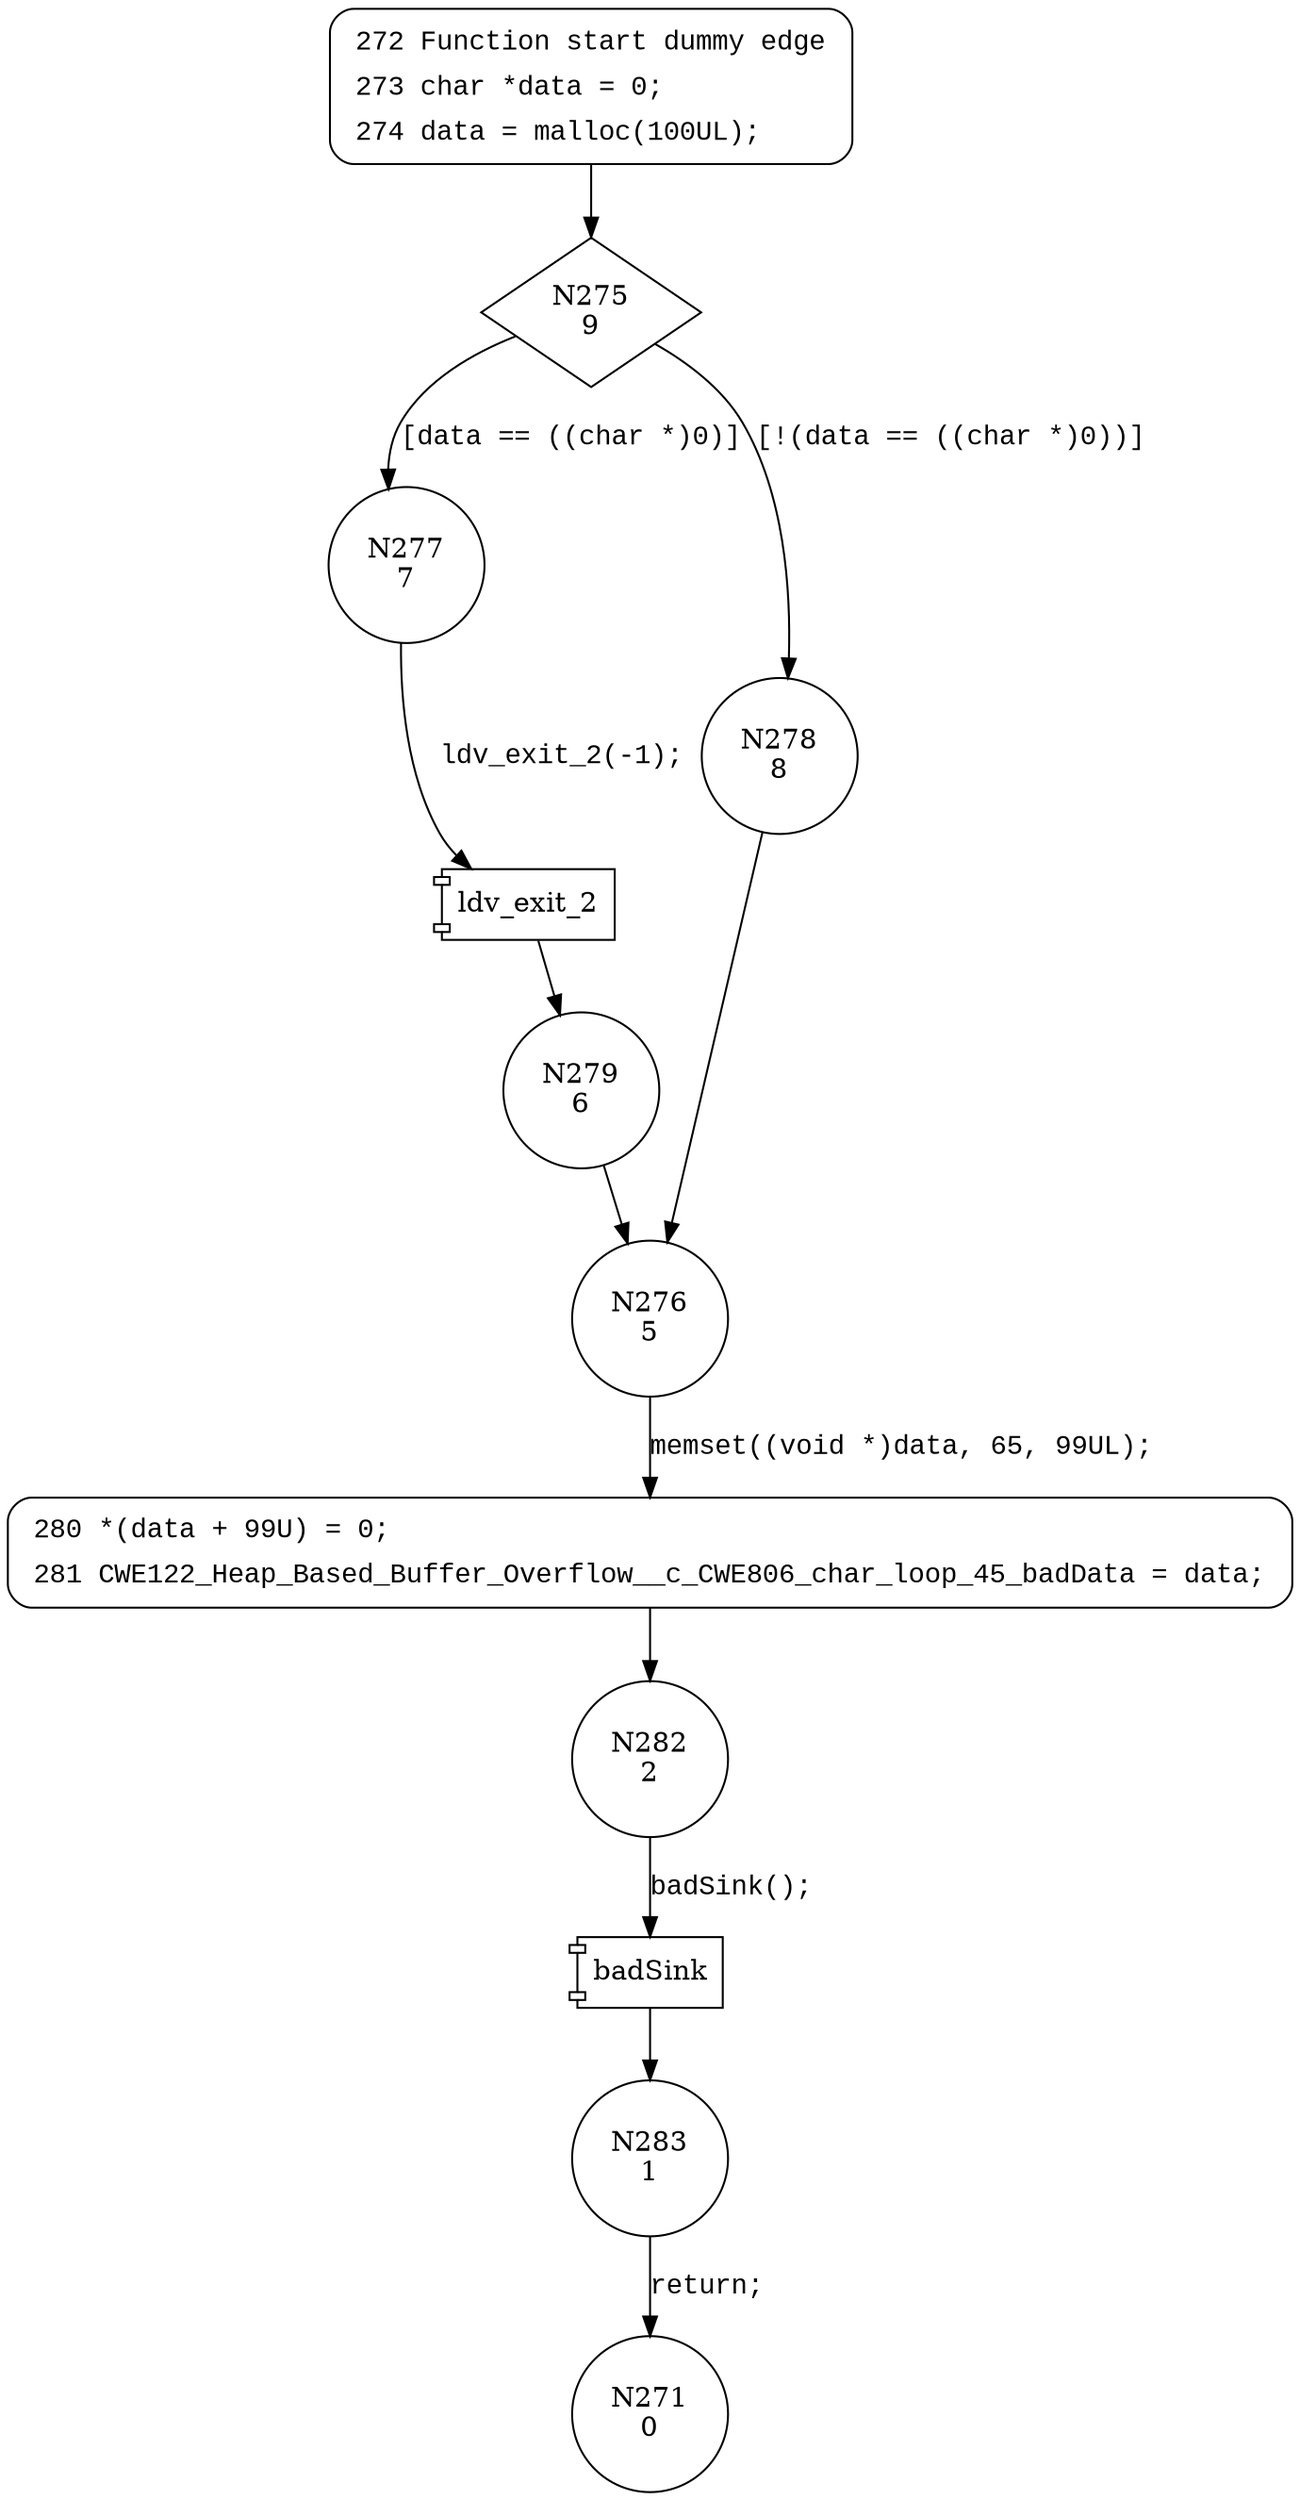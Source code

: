 digraph CWE122_Heap_Based_Buffer_Overflow__c_CWE806_char_loop_45_bad {
275 [shape="diamond" label="N275\n9"]
277 [shape="circle" label="N277\n7"]
278 [shape="circle" label="N278\n8"]
276 [shape="circle" label="N276\n5"]
280 [shape="circle" label="N280\n4"]
282 [shape="circle" label="N282\n2"]
283 [shape="circle" label="N283\n1"]
279 [shape="circle" label="N279\n6"]
271 [shape="circle" label="N271\n0"]
272 [style="filled,bold" penwidth="1" fillcolor="white" fontname="Courier New" shape="Mrecord" label=<<table border="0" cellborder="0" cellpadding="3" bgcolor="white"><tr><td align="right">272</td><td align="left">Function start dummy edge</td></tr><tr><td align="right">273</td><td align="left">char *data = 0;</td></tr><tr><td align="right">274</td><td align="left">data = malloc(100UL);</td></tr></table>>]
272 -> 275[label=""]
280 [style="filled,bold" penwidth="1" fillcolor="white" fontname="Courier New" shape="Mrecord" label=<<table border="0" cellborder="0" cellpadding="3" bgcolor="white"><tr><td align="right">280</td><td align="left">*(data + 99U) = 0;</td></tr><tr><td align="right">281</td><td align="left">CWE122_Heap_Based_Buffer_Overflow__c_CWE806_char_loop_45_badData = data;</td></tr></table>>]
280 -> 282[label=""]
275 -> 277 [label="[data == ((char *)0)]" fontname="Courier New"]
275 -> 278 [label="[!(data == ((char *)0))]" fontname="Courier New"]
276 -> 280 [label="memset((void *)data, 65, 99UL);" fontname="Courier New"]
100015 [shape="component" label="badSink"]
282 -> 100015 [label="badSink();" fontname="Courier New"]
100015 -> 283 [label="" fontname="Courier New"]
100016 [shape="component" label="ldv_exit_2"]
277 -> 100016 [label="ldv_exit_2(-1);" fontname="Courier New"]
100016 -> 279 [label="" fontname="Courier New"]
278 -> 276 [label="" fontname="Courier New"]
283 -> 271 [label="return;" fontname="Courier New"]
279 -> 276 [label="" fontname="Courier New"]
}